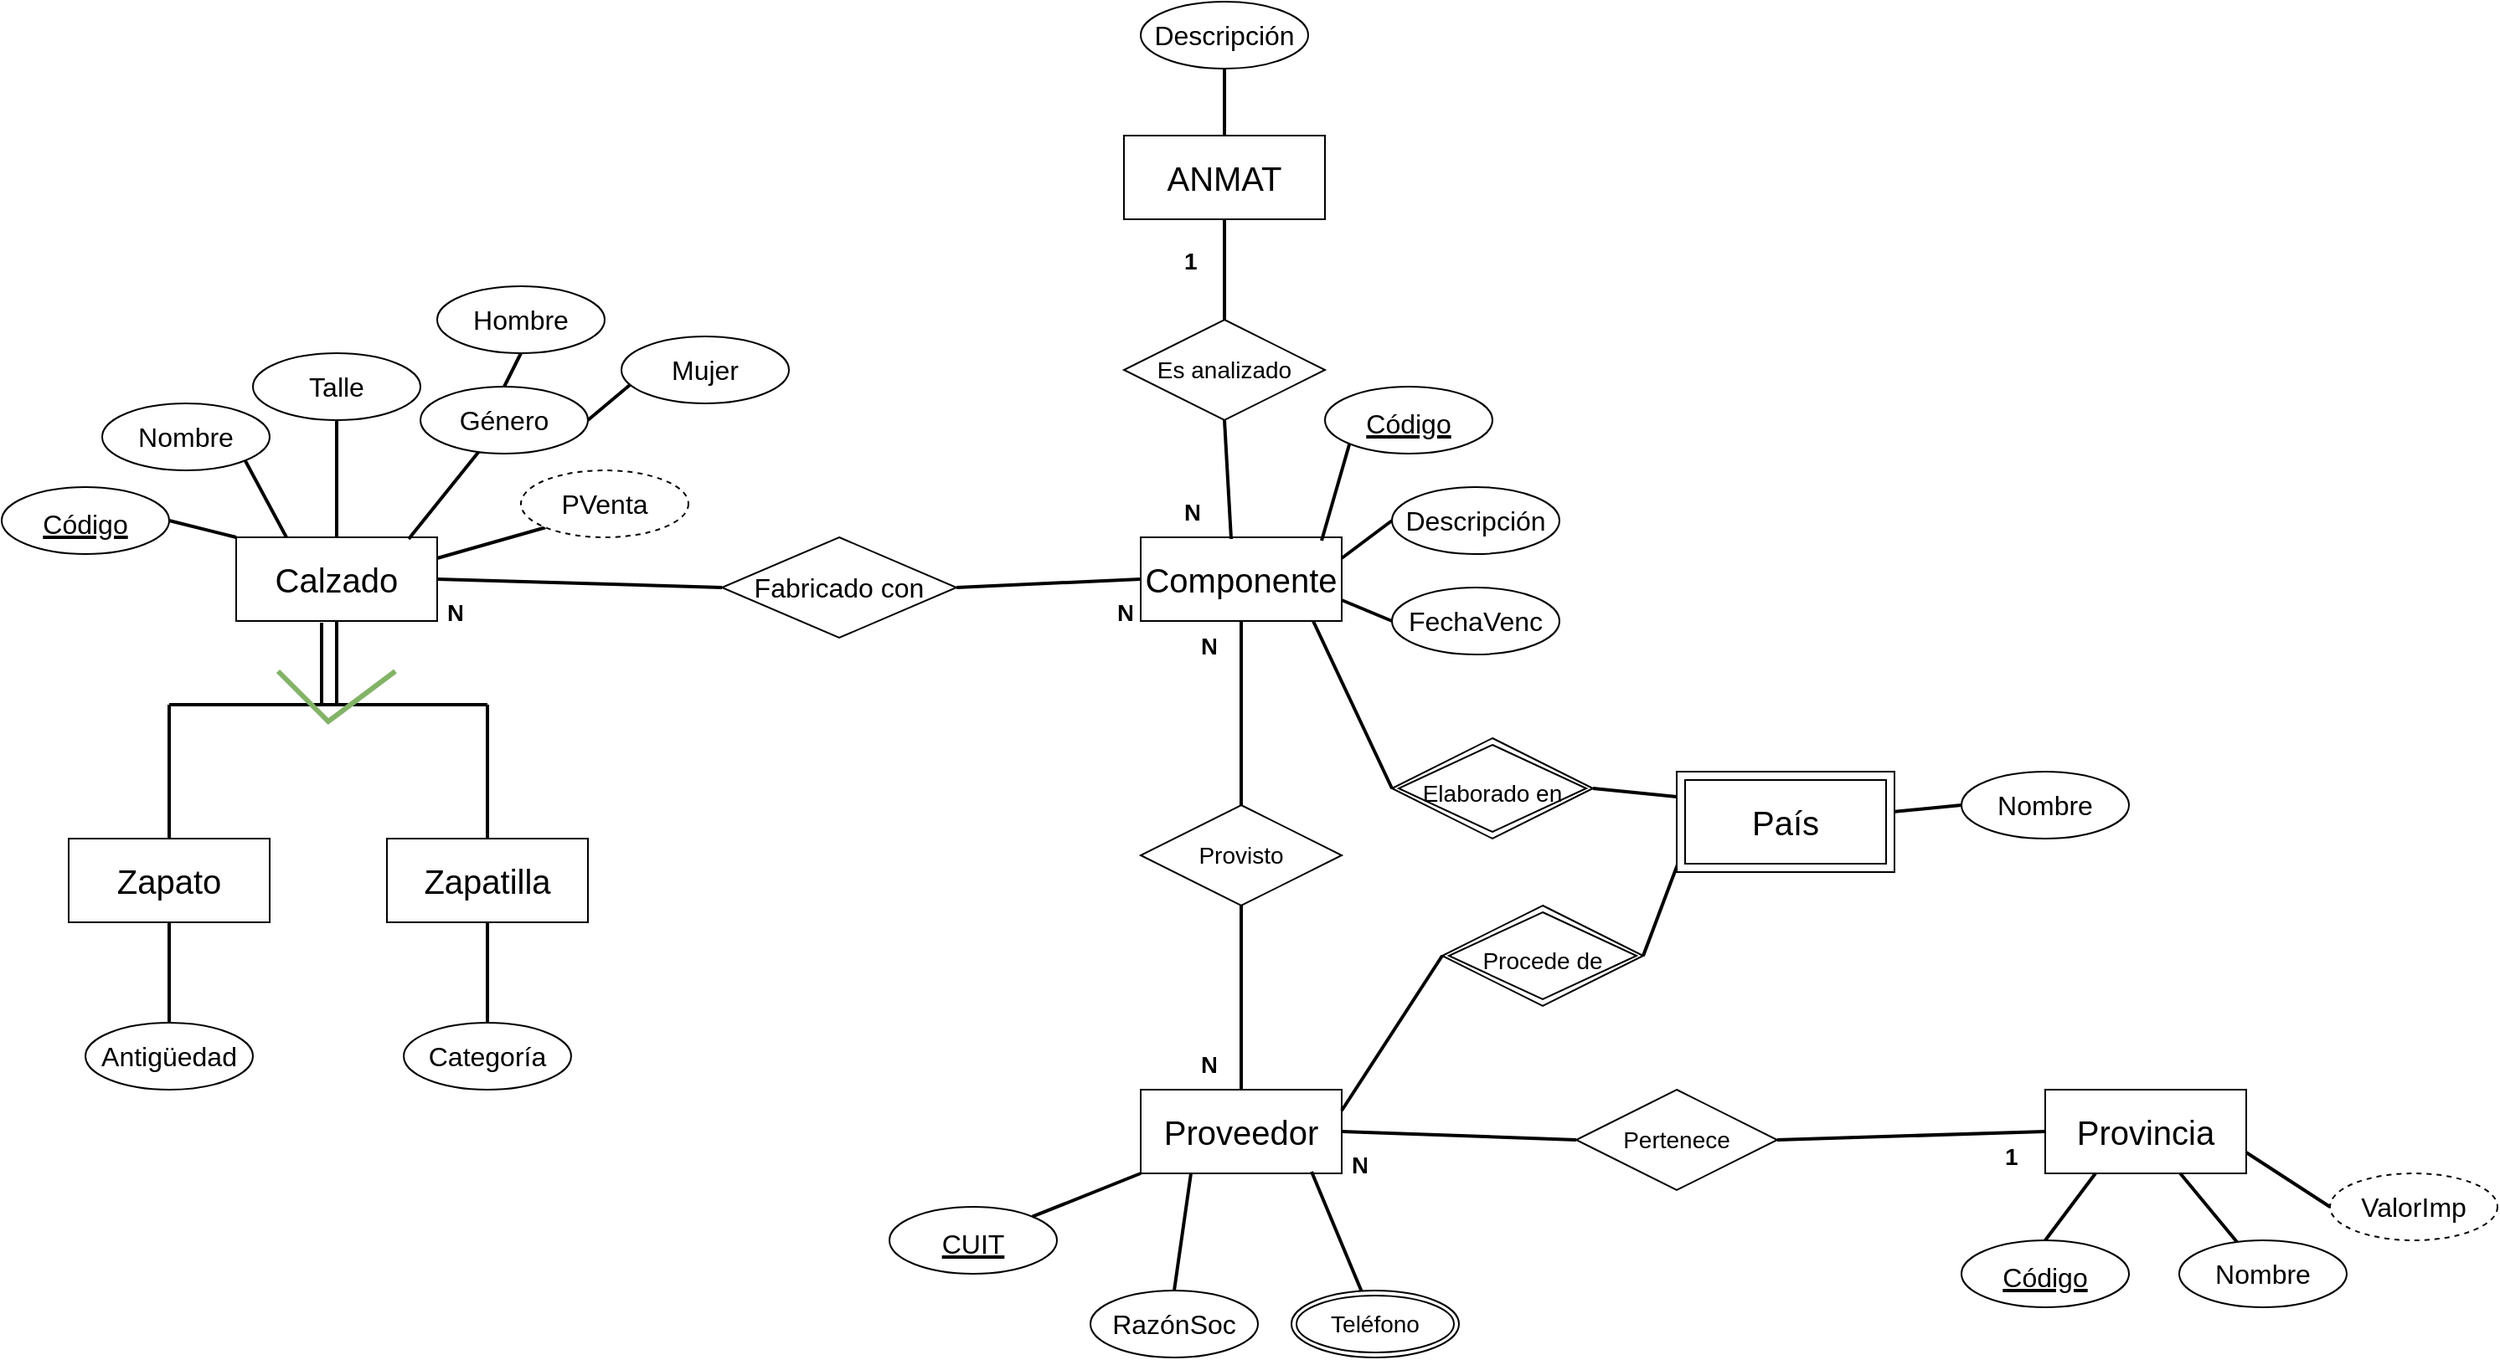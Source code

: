 <mxfile version="20.2.7" type="github">
  <diagram id="R2lEEEUBdFMjLlhIrx00" name="Page-1">
    <mxGraphModel dx="2272" dy="1862" grid="1" gridSize="10" guides="1" tooltips="1" connect="1" arrows="1" fold="1" page="1" pageScale="1" pageWidth="850" pageHeight="1100" math="0" shadow="0" extFonts="Permanent Marker^https://fonts.googleapis.com/css?family=Permanent+Marker">
      <root>
        <mxCell id="0" />
        <mxCell id="1" parent="0" />
        <mxCell id="eAQFiIks2cfKNW8tN4gH-2" value="&lt;font style=&quot;font-size: 20px;&quot;&gt;Calzado&lt;/font&gt;" style="whiteSpace=wrap;html=1;align=center;fontSize=14;" parent="1" vertex="1">
          <mxGeometry x="120" y="180" width="120" height="50" as="geometry" />
        </mxCell>
        <mxCell id="eAQFiIks2cfKNW8tN4gH-4" value="&lt;font style=&quot;font-size: 16px;&quot;&gt;Código&lt;/font&gt;" style="ellipse;whiteSpace=wrap;html=1;align=center;fontStyle=4;fontSize=20;" parent="1" vertex="1">
          <mxGeometry x="-20" y="150" width="100" height="40" as="geometry" />
        </mxCell>
        <mxCell id="eAQFiIks2cfKNW8tN4gH-6" value="Nombre" style="ellipse;whiteSpace=wrap;html=1;align=center;fontSize=16;" parent="1" vertex="1">
          <mxGeometry x="40" y="100" width="100" height="40" as="geometry" />
        </mxCell>
        <mxCell id="eAQFiIks2cfKNW8tN4gH-7" value="Talle" style="ellipse;whiteSpace=wrap;html=1;align=center;fontSize=16;" parent="1" vertex="1">
          <mxGeometry x="130" y="70" width="100" height="40" as="geometry" />
        </mxCell>
        <mxCell id="eAQFiIks2cfKNW8tN4gH-8" value="Género" style="ellipse;whiteSpace=wrap;html=1;align=center;fontSize=16;" parent="1" vertex="1">
          <mxGeometry x="230" y="90" width="100" height="40" as="geometry" />
        </mxCell>
        <mxCell id="eAQFiIks2cfKNW8tN4gH-10" value="Hombre" style="ellipse;whiteSpace=wrap;html=1;align=center;fontSize=16;" parent="1" vertex="1">
          <mxGeometry x="240" y="30" width="100" height="40" as="geometry" />
        </mxCell>
        <mxCell id="eAQFiIks2cfKNW8tN4gH-11" value="Mujer" style="ellipse;whiteSpace=wrap;html=1;align=center;fontSize=16;" parent="1" vertex="1">
          <mxGeometry x="350" y="60" width="100" height="40" as="geometry" />
        </mxCell>
        <mxCell id="eAQFiIks2cfKNW8tN4gH-13" value="" style="endArrow=none;html=1;rounded=0;fontSize=16;exitX=0;exitY=0;exitDx=0;exitDy=0;entryX=1;entryY=0.5;entryDx=0;entryDy=0;strokeWidth=2;" parent="1" source="eAQFiIks2cfKNW8tN4gH-2" target="eAQFiIks2cfKNW8tN4gH-4" edge="1">
          <mxGeometry width="50" height="50" relative="1" as="geometry">
            <mxPoint x="400" y="410" as="sourcePoint" />
            <mxPoint x="450" y="360" as="targetPoint" />
          </mxGeometry>
        </mxCell>
        <mxCell id="eAQFiIks2cfKNW8tN4gH-14" value="" style="endArrow=none;html=1;rounded=0;fontSize=16;exitX=0.25;exitY=0;exitDx=0;exitDy=0;entryX=1;entryY=1;entryDx=0;entryDy=0;strokeWidth=2;" parent="1" source="eAQFiIks2cfKNW8tN4gH-2" target="eAQFiIks2cfKNW8tN4gH-6" edge="1">
          <mxGeometry width="50" height="50" relative="1" as="geometry">
            <mxPoint x="130" y="190" as="sourcePoint" />
            <mxPoint x="90" y="180" as="targetPoint" />
          </mxGeometry>
        </mxCell>
        <mxCell id="eAQFiIks2cfKNW8tN4gH-15" value="" style="endArrow=none;html=1;rounded=0;fontSize=16;strokeWidth=2;exitX=0.5;exitY=0;exitDx=0;exitDy=0;" parent="1" source="eAQFiIks2cfKNW8tN4gH-2" target="eAQFiIks2cfKNW8tN4gH-7" edge="1">
          <mxGeometry width="50" height="50" relative="1" as="geometry">
            <mxPoint x="170" y="170" as="sourcePoint" />
            <mxPoint x="135.355" y="144.142" as="targetPoint" />
          </mxGeometry>
        </mxCell>
        <mxCell id="eAQFiIks2cfKNW8tN4gH-16" value="" style="endArrow=none;html=1;rounded=0;fontSize=16;strokeWidth=2;exitX=0.858;exitY=0.02;exitDx=0;exitDy=0;exitPerimeter=0;" parent="1" source="eAQFiIks2cfKNW8tN4gH-2" target="eAQFiIks2cfKNW8tN4gH-8" edge="1">
          <mxGeometry width="50" height="50" relative="1" as="geometry">
            <mxPoint x="190" y="190" as="sourcePoint" />
            <mxPoint x="190" y="120" as="targetPoint" />
          </mxGeometry>
        </mxCell>
        <mxCell id="eAQFiIks2cfKNW8tN4gH-17" value="" style="endArrow=none;html=1;rounded=0;fontSize=16;strokeWidth=2;exitX=1;exitY=0.25;exitDx=0;exitDy=0;entryX=0;entryY=1;entryDx=0;entryDy=0;" parent="1" source="eAQFiIks2cfKNW8tN4gH-2" target="eAQFiIks2cfKNW8tN4gH-68" edge="1">
          <mxGeometry width="50" height="50" relative="1" as="geometry">
            <mxPoint x="232.96" y="191" as="sourcePoint" />
            <mxPoint x="280" y="170" as="targetPoint" />
          </mxGeometry>
        </mxCell>
        <mxCell id="eAQFiIks2cfKNW8tN4gH-18" value="" style="endArrow=none;html=1;rounded=0;fontSize=16;strokeWidth=2;exitX=0.05;exitY=0.725;exitDx=0;exitDy=0;entryX=1;entryY=0.5;entryDx=0;entryDy=0;exitPerimeter=0;" parent="1" source="eAQFiIks2cfKNW8tN4gH-11" target="eAQFiIks2cfKNW8tN4gH-8" edge="1">
          <mxGeometry width="50" height="50" relative="1" as="geometry">
            <mxPoint x="250" y="202.5" as="sourcePoint" />
            <mxPoint x="290" y="180" as="targetPoint" />
          </mxGeometry>
        </mxCell>
        <mxCell id="eAQFiIks2cfKNW8tN4gH-19" value="" style="endArrow=none;html=1;rounded=0;fontSize=16;strokeWidth=2;exitX=0.5;exitY=0;exitDx=0;exitDy=0;entryX=0.5;entryY=1;entryDx=0;entryDy=0;" parent="1" source="eAQFiIks2cfKNW8tN4gH-8" target="eAQFiIks2cfKNW8tN4gH-10" edge="1">
          <mxGeometry width="50" height="50" relative="1" as="geometry">
            <mxPoint x="365" y="99" as="sourcePoint" />
            <mxPoint x="340" y="130" as="targetPoint" />
          </mxGeometry>
        </mxCell>
        <mxCell id="eAQFiIks2cfKNW8tN4gH-20" value="" style="endArrow=none;html=1;rounded=0;fontSize=16;strokeWidth=2;entryX=0.425;entryY=1.02;entryDx=0;entryDy=0;entryPerimeter=0;" parent="1" target="eAQFiIks2cfKNW8tN4gH-2" edge="1">
          <mxGeometry width="50" height="50" relative="1" as="geometry">
            <mxPoint x="171" y="280" as="sourcePoint" />
            <mxPoint x="450" y="360" as="targetPoint" />
          </mxGeometry>
        </mxCell>
        <mxCell id="eAQFiIks2cfKNW8tN4gH-21" value="" style="endArrow=none;html=1;rounded=0;fontSize=16;strokeWidth=2;entryX=0.5;entryY=1;entryDx=0;entryDy=0;" parent="1" target="eAQFiIks2cfKNW8tN4gH-2" edge="1">
          <mxGeometry width="50" height="50" relative="1" as="geometry">
            <mxPoint x="180" y="280" as="sourcePoint" />
            <mxPoint x="181" y="241" as="targetPoint" />
          </mxGeometry>
        </mxCell>
        <mxCell id="eAQFiIks2cfKNW8tN4gH-22" value="" style="endArrow=none;html=1;rounded=0;fontSize=16;strokeWidth=2;" parent="1" edge="1">
          <mxGeometry width="50" height="50" relative="1" as="geometry">
            <mxPoint x="80" y="280" as="sourcePoint" />
            <mxPoint x="270" y="280" as="targetPoint" />
          </mxGeometry>
        </mxCell>
        <mxCell id="eAQFiIks2cfKNW8tN4gH-23" value="" style="endArrow=none;html=1;rounded=0;fontSize=16;strokeWidth=2;" parent="1" edge="1">
          <mxGeometry width="50" height="50" relative="1" as="geometry">
            <mxPoint x="80" y="360" as="sourcePoint" />
            <mxPoint x="80" y="280" as="targetPoint" />
          </mxGeometry>
        </mxCell>
        <mxCell id="eAQFiIks2cfKNW8tN4gH-24" value="" style="endArrow=none;html=1;rounded=0;fontSize=16;strokeWidth=2;" parent="1" edge="1">
          <mxGeometry width="50" height="50" relative="1" as="geometry">
            <mxPoint x="270" y="360" as="sourcePoint" />
            <mxPoint x="270" y="280" as="targetPoint" />
          </mxGeometry>
        </mxCell>
        <mxCell id="eAQFiIks2cfKNW8tN4gH-28" value="" style="endArrow=none;html=1;rounded=0;fontSize=16;strokeWidth=3;fillColor=#d5e8d4;strokeColor=#82b366;" parent="1" edge="1">
          <mxGeometry width="50" height="50" relative="1" as="geometry">
            <mxPoint x="145" y="260" as="sourcePoint" />
            <mxPoint x="215" y="260" as="targetPoint" />
            <Array as="points">
              <mxPoint x="175" y="290" />
            </Array>
          </mxGeometry>
        </mxCell>
        <mxCell id="eAQFiIks2cfKNW8tN4gH-29" value="&lt;font style=&quot;font-size: 20px;&quot;&gt;Zapato&lt;/font&gt;" style="whiteSpace=wrap;html=1;align=center;fontSize=14;" parent="1" vertex="1">
          <mxGeometry x="20" y="360" width="120" height="50" as="geometry" />
        </mxCell>
        <mxCell id="eAQFiIks2cfKNW8tN4gH-30" value="&lt;font style=&quot;font-size: 20px;&quot;&gt;Zapatilla&lt;/font&gt;" style="whiteSpace=wrap;html=1;align=center;fontSize=14;" parent="1" vertex="1">
          <mxGeometry x="210" y="360" width="120" height="50" as="geometry" />
        </mxCell>
        <mxCell id="eAQFiIks2cfKNW8tN4gH-31" value="Antigüedad" style="ellipse;whiteSpace=wrap;html=1;align=center;fontSize=16;" parent="1" vertex="1">
          <mxGeometry x="30" y="470" width="100" height="40" as="geometry" />
        </mxCell>
        <mxCell id="eAQFiIks2cfKNW8tN4gH-32" value="Categoría" style="ellipse;whiteSpace=wrap;html=1;align=center;fontSize=16;" parent="1" vertex="1">
          <mxGeometry x="220" y="470" width="100" height="40" as="geometry" />
        </mxCell>
        <mxCell id="eAQFiIks2cfKNW8tN4gH-33" value="" style="endArrow=none;html=1;rounded=0;fontSize=16;strokeWidth=2;entryX=0.5;entryY=1;entryDx=0;entryDy=0;" parent="1" source="eAQFiIks2cfKNW8tN4gH-31" target="eAQFiIks2cfKNW8tN4gH-29" edge="1">
          <mxGeometry width="50" height="50" relative="1" as="geometry">
            <mxPoint x="400" y="410" as="sourcePoint" />
            <mxPoint x="450" y="360" as="targetPoint" />
          </mxGeometry>
        </mxCell>
        <mxCell id="eAQFiIks2cfKNW8tN4gH-34" value="" style="endArrow=none;html=1;rounded=0;fontSize=16;strokeWidth=2;entryX=0.5;entryY=1;entryDx=0;entryDy=0;" parent="1" source="eAQFiIks2cfKNW8tN4gH-32" target="eAQFiIks2cfKNW8tN4gH-30" edge="1">
          <mxGeometry width="50" height="50" relative="1" as="geometry">
            <mxPoint x="82.497" y="480.025" as="sourcePoint" />
            <mxPoint x="90" y="420" as="targetPoint" />
          </mxGeometry>
        </mxCell>
        <mxCell id="eAQFiIks2cfKNW8tN4gH-36" value="&lt;span style=&quot;font-size: 20px;&quot;&gt;Componente&lt;/span&gt;" style="whiteSpace=wrap;html=1;align=center;fontSize=14;" parent="1" vertex="1">
          <mxGeometry x="660" y="180" width="120" height="50" as="geometry" />
        </mxCell>
        <mxCell id="eAQFiIks2cfKNW8tN4gH-37" value="&lt;font style=&quot;font-size: 16px;&quot;&gt;Código&lt;/font&gt;" style="ellipse;whiteSpace=wrap;html=1;align=center;fontStyle=4;fontSize=20;" parent="1" vertex="1">
          <mxGeometry x="770" y="90" width="100" height="40" as="geometry" />
        </mxCell>
        <mxCell id="eAQFiIks2cfKNW8tN4gH-38" value="Descripción" style="ellipse;whiteSpace=wrap;html=1;align=center;fontSize=16;" parent="1" vertex="1">
          <mxGeometry x="810" y="150" width="100" height="40" as="geometry" />
        </mxCell>
        <mxCell id="eAQFiIks2cfKNW8tN4gH-39" value="FechaVenc" style="ellipse;whiteSpace=wrap;html=1;align=center;fontSize=16;" parent="1" vertex="1">
          <mxGeometry x="810" y="210" width="100" height="40" as="geometry" />
        </mxCell>
        <mxCell id="eAQFiIks2cfKNW8tN4gH-40" value="" style="endArrow=none;html=1;rounded=0;fontSize=16;strokeWidth=2;exitX=1;exitY=0.25;exitDx=0;exitDy=0;entryX=0;entryY=0.5;entryDx=0;entryDy=0;" parent="1" source="eAQFiIks2cfKNW8tN4gH-36" target="eAQFiIks2cfKNW8tN4gH-38" edge="1">
          <mxGeometry width="50" height="50" relative="1" as="geometry">
            <mxPoint x="770" y="230" as="sourcePoint" />
            <mxPoint x="820" y="180" as="targetPoint" />
          </mxGeometry>
        </mxCell>
        <mxCell id="eAQFiIks2cfKNW8tN4gH-41" value="" style="endArrow=none;html=1;rounded=0;fontSize=16;strokeWidth=2;exitX=0.9;exitY=0.04;exitDx=0;exitDy=0;entryX=0;entryY=1;entryDx=0;entryDy=0;exitPerimeter=0;" parent="1" source="eAQFiIks2cfKNW8tN4gH-36" target="eAQFiIks2cfKNW8tN4gH-37" edge="1">
          <mxGeometry width="50" height="50" relative="1" as="geometry">
            <mxPoint x="770" y="180" as="sourcePoint" />
            <mxPoint x="800" y="157.5" as="targetPoint" />
          </mxGeometry>
        </mxCell>
        <mxCell id="eAQFiIks2cfKNW8tN4gH-42" value="" style="endArrow=none;html=1;rounded=0;fontSize=16;strokeWidth=2;exitX=1;exitY=0.75;exitDx=0;exitDy=0;entryX=0;entryY=0.5;entryDx=0;entryDy=0;" parent="1" source="eAQFiIks2cfKNW8tN4gH-36" target="eAQFiIks2cfKNW8tN4gH-39" edge="1">
          <mxGeometry width="50" height="50" relative="1" as="geometry">
            <mxPoint x="790" y="202.5" as="sourcePoint" />
            <mxPoint x="820" y="180" as="targetPoint" />
          </mxGeometry>
        </mxCell>
        <mxCell id="eAQFiIks2cfKNW8tN4gH-43" value="Fabricado con" style="shape=rhombus;perimeter=rhombusPerimeter;whiteSpace=wrap;html=1;align=center;fontSize=16;" parent="1" vertex="1">
          <mxGeometry x="410" y="180" width="140" height="60" as="geometry" />
        </mxCell>
        <mxCell id="eAQFiIks2cfKNW8tN4gH-47" value="" style="endArrow=none;html=1;rounded=0;fontSize=16;strokeWidth=2;entryX=0;entryY=0.5;entryDx=0;entryDy=0;exitX=1;exitY=0.5;exitDx=0;exitDy=0;" parent="1" source="eAQFiIks2cfKNW8tN4gH-2" target="eAQFiIks2cfKNW8tN4gH-43" edge="1">
          <mxGeometry width="50" height="50" relative="1" as="geometry">
            <mxPoint x="240" y="250" as="sourcePoint" />
            <mxPoint x="290" y="200" as="targetPoint" />
          </mxGeometry>
        </mxCell>
        <mxCell id="eAQFiIks2cfKNW8tN4gH-48" value="" style="endArrow=none;html=1;rounded=0;fontSize=16;strokeWidth=2;entryX=0;entryY=0.5;entryDx=0;entryDy=0;exitX=1;exitY=0.5;exitDx=0;exitDy=0;" parent="1" source="eAQFiIks2cfKNW8tN4gH-43" target="eAQFiIks2cfKNW8tN4gH-36" edge="1">
          <mxGeometry width="50" height="50" relative="1" as="geometry">
            <mxPoint x="550" y="210" as="sourcePoint" />
            <mxPoint x="720" y="215" as="targetPoint" />
          </mxGeometry>
        </mxCell>
        <mxCell id="eAQFiIks2cfKNW8tN4gH-49" value="N" style="text;strokeColor=none;fillColor=none;spacingLeft=4;spacingRight=4;overflow=hidden;rotatable=0;points=[[0,0.5],[1,0.5]];portConstraint=eastwest;fontSize=14;fontStyle=1" parent="1" vertex="1">
          <mxGeometry x="240" y="210" width="20" height="30" as="geometry" />
        </mxCell>
        <mxCell id="eAQFiIks2cfKNW8tN4gH-50" value="N" style="text;strokeColor=none;fillColor=none;spacingLeft=4;spacingRight=4;overflow=hidden;rotatable=0;points=[[0,0.5],[1,0.5]];portConstraint=eastwest;fontSize=14;fontStyle=1" parent="1" vertex="1">
          <mxGeometry x="640" y="210" width="20" height="30" as="geometry" />
        </mxCell>
        <mxCell id="eAQFiIks2cfKNW8tN4gH-51" value="&lt;span style=&quot;font-size: 20px;&quot;&gt;Proveedor&lt;/span&gt;" style="whiteSpace=wrap;html=1;align=center;fontSize=14;" parent="1" vertex="1">
          <mxGeometry x="660" y="510" width="120" height="50" as="geometry" />
        </mxCell>
        <mxCell id="eAQFiIks2cfKNW8tN4gH-52" value="&lt;span style=&quot;font-size: 20px;&quot;&gt;Provincia&lt;/span&gt;" style="whiteSpace=wrap;html=1;align=center;fontSize=14;" parent="1" vertex="1">
          <mxGeometry x="1200" y="510" width="120" height="50" as="geometry" />
        </mxCell>
        <mxCell id="eAQFiIks2cfKNW8tN4gH-54" value="&lt;span style=&quot;font-size: 20px;&quot;&gt;ANMAT&lt;/span&gt;" style="whiteSpace=wrap;html=1;align=center;fontSize=14;" parent="1" vertex="1">
          <mxGeometry x="650" y="-60" width="120" height="50" as="geometry" />
        </mxCell>
        <mxCell id="eAQFiIks2cfKNW8tN4gH-57" value="Descripción" style="ellipse;whiteSpace=wrap;html=1;align=center;fontSize=16;" parent="1" vertex="1">
          <mxGeometry x="660" y="-140" width="100" height="40" as="geometry" />
        </mxCell>
        <mxCell id="eAQFiIks2cfKNW8tN4gH-58" value="Nombre" style="ellipse;whiteSpace=wrap;html=1;align=center;fontSize=16;" parent="1" vertex="1">
          <mxGeometry x="1150" y="320" width="100" height="40" as="geometry" />
        </mxCell>
        <mxCell id="eAQFiIks2cfKNW8tN4gH-60" value="RazónSoc" style="ellipse;whiteSpace=wrap;html=1;align=center;fontSize=16;" parent="1" vertex="1">
          <mxGeometry x="630" y="630" width="100" height="40" as="geometry" />
        </mxCell>
        <mxCell id="eAQFiIks2cfKNW8tN4gH-61" value="&lt;font style=&quot;font-size: 16px;&quot;&gt;CUIT&lt;/font&gt;" style="ellipse;whiteSpace=wrap;html=1;align=center;fontStyle=4;fontSize=20;" parent="1" vertex="1">
          <mxGeometry x="510" y="580" width="100" height="40" as="geometry" />
        </mxCell>
        <mxCell id="eAQFiIks2cfKNW8tN4gH-63" value="Teléfono" style="ellipse;shape=doubleEllipse;margin=3;whiteSpace=wrap;html=1;align=center;fontSize=14;" parent="1" vertex="1">
          <mxGeometry x="750" y="630" width="100" height="40" as="geometry" />
        </mxCell>
        <mxCell id="eAQFiIks2cfKNW8tN4gH-64" value="&lt;font style=&quot;font-size: 16px;&quot;&gt;Código&lt;/font&gt;" style="ellipse;whiteSpace=wrap;html=1;align=center;fontStyle=4;fontSize=20;" parent="1" vertex="1">
          <mxGeometry x="1150" y="600" width="100" height="40" as="geometry" />
        </mxCell>
        <mxCell id="eAQFiIks2cfKNW8tN4gH-65" value="Nombre" style="ellipse;whiteSpace=wrap;html=1;align=center;fontSize=16;" parent="1" vertex="1">
          <mxGeometry x="1280" y="600" width="100" height="40" as="geometry" />
        </mxCell>
        <mxCell id="eAQFiIks2cfKNW8tN4gH-67" value="&lt;span style=&quot;font-size: 16px;&quot;&gt;ValorImp&lt;/span&gt;" style="ellipse;whiteSpace=wrap;html=1;align=center;dashed=1;fontSize=14;" parent="1" vertex="1">
          <mxGeometry x="1370" y="560" width="100" height="40" as="geometry" />
        </mxCell>
        <mxCell id="eAQFiIks2cfKNW8tN4gH-68" value="&lt;span style=&quot;font-size: 16px;&quot;&gt;PVenta&lt;/span&gt;" style="ellipse;whiteSpace=wrap;html=1;align=center;dashed=1;fontSize=14;" parent="1" vertex="1">
          <mxGeometry x="290" y="140" width="100" height="40" as="geometry" />
        </mxCell>
        <mxCell id="eAQFiIks2cfKNW8tN4gH-69" value="Provisto" style="shape=rhombus;perimeter=rhombusPerimeter;whiteSpace=wrap;html=1;align=center;fontSize=14;" parent="1" vertex="1">
          <mxGeometry x="660" y="340" width="120" height="60" as="geometry" />
        </mxCell>
        <mxCell id="eAQFiIks2cfKNW8tN4gH-70" value="" style="endArrow=none;html=1;rounded=0;fontSize=14;strokeWidth=2;entryX=0.5;entryY=1;entryDx=0;entryDy=0;exitX=0.5;exitY=0;exitDx=0;exitDy=0;" parent="1" source="eAQFiIks2cfKNW8tN4gH-69" target="eAQFiIks2cfKNW8tN4gH-36" edge="1">
          <mxGeometry width="50" height="50" relative="1" as="geometry">
            <mxPoint x="700" y="330" as="sourcePoint" />
            <mxPoint x="750" y="280" as="targetPoint" />
          </mxGeometry>
        </mxCell>
        <mxCell id="eAQFiIks2cfKNW8tN4gH-72" value="" style="endArrow=none;html=1;rounded=0;fontSize=14;strokeWidth=2;exitX=0.5;exitY=1;exitDx=0;exitDy=0;" parent="1" source="eAQFiIks2cfKNW8tN4gH-69" target="eAQFiIks2cfKNW8tN4gH-51" edge="1">
          <mxGeometry width="50" height="50" relative="1" as="geometry">
            <mxPoint x="720" y="350" as="sourcePoint" />
            <mxPoint x="730" y="240" as="targetPoint" />
          </mxGeometry>
        </mxCell>
        <mxCell id="eAQFiIks2cfKNW8tN4gH-73" value="Pertenece" style="shape=rhombus;perimeter=rhombusPerimeter;whiteSpace=wrap;html=1;align=center;fontSize=14;" parent="1" vertex="1">
          <mxGeometry x="920" y="510" width="120" height="60" as="geometry" />
        </mxCell>
        <mxCell id="eAQFiIks2cfKNW8tN4gH-74" value="" style="endArrow=none;html=1;rounded=0;fontSize=14;strokeWidth=2;exitX=1;exitY=0.5;exitDx=0;exitDy=0;entryX=0;entryY=0.5;entryDx=0;entryDy=0;" parent="1" source="eAQFiIks2cfKNW8tN4gH-51" target="eAQFiIks2cfKNW8tN4gH-73" edge="1">
          <mxGeometry width="50" height="50" relative="1" as="geometry">
            <mxPoint x="830" y="550" as="sourcePoint" />
            <mxPoint x="880" y="500" as="targetPoint" />
          </mxGeometry>
        </mxCell>
        <mxCell id="eAQFiIks2cfKNW8tN4gH-75" value="" style="endArrow=none;html=1;rounded=0;fontSize=14;strokeWidth=2;exitX=1;exitY=0.5;exitDx=0;exitDy=0;entryX=0;entryY=0.5;entryDx=0;entryDy=0;" parent="1" source="eAQFiIks2cfKNW8tN4gH-73" target="eAQFiIks2cfKNW8tN4gH-52" edge="1">
          <mxGeometry width="50" height="50" relative="1" as="geometry">
            <mxPoint x="790" y="525" as="sourcePoint" />
            <mxPoint x="970" y="530" as="targetPoint" />
          </mxGeometry>
        </mxCell>
        <mxCell id="eAQFiIks2cfKNW8tN4gH-76" value="" style="endArrow=none;html=1;rounded=0;fontSize=14;strokeWidth=2;exitX=1;exitY=0;exitDx=0;exitDy=0;entryX=0;entryY=1;entryDx=0;entryDy=0;" parent="1" source="eAQFiIks2cfKNW8tN4gH-61" target="eAQFiIks2cfKNW8tN4gH-51" edge="1">
          <mxGeometry width="50" height="50" relative="1" as="geometry">
            <mxPoint x="630" y="630" as="sourcePoint" />
            <mxPoint x="680" y="580" as="targetPoint" />
          </mxGeometry>
        </mxCell>
        <mxCell id="eAQFiIks2cfKNW8tN4gH-77" value="" style="endArrow=none;html=1;rounded=0;fontSize=14;strokeWidth=2;exitX=0.5;exitY=0;exitDx=0;exitDy=0;entryX=0.25;entryY=1;entryDx=0;entryDy=0;" parent="1" source="eAQFiIks2cfKNW8tN4gH-60" target="eAQFiIks2cfKNW8tN4gH-51" edge="1">
          <mxGeometry width="50" height="50" relative="1" as="geometry">
            <mxPoint x="625.355" y="625.858" as="sourcePoint" />
            <mxPoint x="650" y="590" as="targetPoint" />
          </mxGeometry>
        </mxCell>
        <mxCell id="eAQFiIks2cfKNW8tN4gH-78" value="" style="endArrow=none;html=1;rounded=0;fontSize=14;strokeWidth=2;entryX=0.85;entryY=0.98;entryDx=0;entryDy=0;entryPerimeter=0;" parent="1" source="eAQFiIks2cfKNW8tN4gH-63" target="eAQFiIks2cfKNW8tN4gH-51" edge="1">
          <mxGeometry width="50" height="50" relative="1" as="geometry">
            <mxPoint x="690" y="640" as="sourcePoint" />
            <mxPoint x="680" y="590" as="targetPoint" />
          </mxGeometry>
        </mxCell>
        <mxCell id="eAQFiIks2cfKNW8tN4gH-79" value="" style="endArrow=none;html=1;rounded=0;fontSize=14;strokeWidth=2;exitX=0.5;exitY=0;exitDx=0;exitDy=0;entryX=0.25;entryY=1;entryDx=0;entryDy=0;" parent="1" source="eAQFiIks2cfKNW8tN4gH-64" target="eAQFiIks2cfKNW8tN4gH-52" edge="1">
          <mxGeometry width="50" height="50" relative="1" as="geometry">
            <mxPoint x="720" y="610" as="sourcePoint" />
            <mxPoint x="710" y="560" as="targetPoint" />
          </mxGeometry>
        </mxCell>
        <mxCell id="eAQFiIks2cfKNW8tN4gH-80" value="" style="endArrow=none;html=1;rounded=0;fontSize=14;strokeWidth=2;" parent="1" source="eAQFiIks2cfKNW8tN4gH-65" target="eAQFiIks2cfKNW8tN4gH-52" edge="1">
          <mxGeometry width="50" height="50" relative="1" as="geometry">
            <mxPoint x="1280" y="580" as="sourcePoint" />
            <mxPoint x="1290" y="550" as="targetPoint" />
          </mxGeometry>
        </mxCell>
        <mxCell id="eAQFiIks2cfKNW8tN4gH-81" value="" style="endArrow=none;html=1;rounded=0;fontSize=14;strokeWidth=2;entryX=1;entryY=0.75;entryDx=0;entryDy=0;exitX=0;exitY=0.5;exitDx=0;exitDy=0;" parent="1" source="eAQFiIks2cfKNW8tN4gH-67" target="eAQFiIks2cfKNW8tN4gH-52" edge="1">
          <mxGeometry width="50" height="50" relative="1" as="geometry">
            <mxPoint x="1380.482" y="581.587" as="sourcePoint" />
            <mxPoint x="1346.667" y="550" as="targetPoint" />
          </mxGeometry>
        </mxCell>
        <mxCell id="eAQFiIks2cfKNW8tN4gH-84" value="" style="endArrow=none;html=1;rounded=0;fontSize=16;strokeWidth=2;exitX=0.858;exitY=1;exitDx=0;exitDy=0;entryX=0;entryY=0.5;entryDx=0;entryDy=0;exitPerimeter=0;" parent="1" source="eAQFiIks2cfKNW8tN4gH-36" target="Ua4XG6Zfxlq0dtRtHri0-2" edge="1">
          <mxGeometry width="50" height="50" relative="1" as="geometry">
            <mxPoint x="790" y="227.5" as="sourcePoint" />
            <mxPoint x="810" y="330" as="targetPoint" />
          </mxGeometry>
        </mxCell>
        <mxCell id="eAQFiIks2cfKNW8tN4gH-85" value="" style="endArrow=none;html=1;rounded=0;fontSize=16;strokeWidth=2;exitX=0;exitY=0.25;exitDx=0;exitDy=0;entryX=1;entryY=0.5;entryDx=0;entryDy=0;" parent="1" source="Ua4XG6Zfxlq0dtRtHri0-1" target="Ua4XG6Zfxlq0dtRtHri0-2" edge="1">
          <mxGeometry width="50" height="50" relative="1" as="geometry">
            <mxPoint x="980" y="340" as="sourcePoint" />
            <mxPoint x="910" y="330" as="targetPoint" />
          </mxGeometry>
        </mxCell>
        <mxCell id="eAQFiIks2cfKNW8tN4gH-86" value="" style="endArrow=none;html=1;rounded=0;fontSize=16;strokeWidth=2;exitX=1;exitY=0.25;exitDx=0;exitDy=0;entryX=0;entryY=0.5;entryDx=0;entryDy=0;" parent="1" source="eAQFiIks2cfKNW8tN4gH-51" target="Ua4XG6Zfxlq0dtRtHri0-3" edge="1">
          <mxGeometry width="50" height="50" relative="1" as="geometry">
            <mxPoint x="782.96" y="250" as="sourcePoint" />
            <mxPoint x="840" y="430" as="targetPoint" />
          </mxGeometry>
        </mxCell>
        <mxCell id="eAQFiIks2cfKNW8tN4gH-87" value="" style="endArrow=none;html=1;rounded=0;fontSize=16;strokeWidth=2;exitX=0.008;exitY=0.9;exitDx=0;exitDy=0;entryX=1;entryY=0.5;entryDx=0;entryDy=0;exitPerimeter=0;" parent="1" source="Ua4XG6Zfxlq0dtRtHri0-1" target="Ua4XG6Zfxlq0dtRtHri0-3" edge="1">
          <mxGeometry width="50" height="50" relative="1" as="geometry">
            <mxPoint x="980" y="365" as="sourcePoint" />
            <mxPoint x="940" y="430" as="targetPoint" />
          </mxGeometry>
        </mxCell>
        <mxCell id="eAQFiIks2cfKNW8tN4gH-88" value="" style="endArrow=none;html=1;rounded=0;fontSize=16;strokeWidth=2;exitX=0;exitY=0.5;exitDx=0;exitDy=0;entryX=0.992;entryY=0.4;entryDx=0;entryDy=0;entryPerimeter=0;" parent="1" source="eAQFiIks2cfKNW8tN4gH-58" target="Ua4XG6Zfxlq0dtRtHri0-1" edge="1">
          <mxGeometry width="50" height="50" relative="1" as="geometry">
            <mxPoint x="1030" y="345" as="sourcePoint" />
            <mxPoint x="1100" y="340" as="targetPoint" />
          </mxGeometry>
        </mxCell>
        <mxCell id="eAQFiIks2cfKNW8tN4gH-90" value="" style="endArrow=none;html=1;rounded=0;fontSize=14;strokeWidth=2;entryX=0.5;entryY=1;entryDx=0;entryDy=0;exitX=0.5;exitY=0;exitDx=0;exitDy=0;" parent="1" source="eAQFiIks2cfKNW8tN4gH-54" target="eAQFiIks2cfKNW8tN4gH-57" edge="1">
          <mxGeometry width="50" height="50" relative="1" as="geometry">
            <mxPoint x="700" y="-30" as="sourcePoint" />
            <mxPoint x="750" y="-80" as="targetPoint" />
          </mxGeometry>
        </mxCell>
        <mxCell id="eAQFiIks2cfKNW8tN4gH-91" value="N" style="text;strokeColor=none;fillColor=none;spacingLeft=4;spacingRight=4;overflow=hidden;rotatable=0;points=[[0,0.5],[1,0.5]];portConstraint=eastwest;fontSize=14;fontStyle=1" parent="1" vertex="1">
          <mxGeometry x="680" y="150" width="20" height="30" as="geometry" />
        </mxCell>
        <mxCell id="eAQFiIks2cfKNW8tN4gH-92" value="1" style="text;strokeColor=none;fillColor=none;spacingLeft=4;spacingRight=4;overflow=hidden;rotatable=0;points=[[0,0.5],[1,0.5]];portConstraint=eastwest;fontSize=14;fontStyle=1" parent="1" vertex="1">
          <mxGeometry x="680" width="20" height="30" as="geometry" />
        </mxCell>
        <mxCell id="eAQFiIks2cfKNW8tN4gH-93" value="Es analizado" style="shape=rhombus;perimeter=rhombusPerimeter;whiteSpace=wrap;html=1;align=center;fontSize=14;" parent="1" vertex="1">
          <mxGeometry x="650" y="50" width="120" height="60" as="geometry" />
        </mxCell>
        <mxCell id="eAQFiIks2cfKNW8tN4gH-94" value="" style="endArrow=none;html=1;rounded=0;fontSize=14;strokeWidth=2;exitX=0.45;exitY=0.02;exitDx=0;exitDy=0;exitPerimeter=0;entryX=0.5;entryY=1;entryDx=0;entryDy=0;" parent="1" source="eAQFiIks2cfKNW8tN4gH-36" target="eAQFiIks2cfKNW8tN4gH-93" edge="1">
          <mxGeometry width="50" height="50" relative="1" as="geometry">
            <mxPoint x="690" y="180" as="sourcePoint" />
            <mxPoint x="740" y="130" as="targetPoint" />
          </mxGeometry>
        </mxCell>
        <mxCell id="eAQFiIks2cfKNW8tN4gH-95" value="" style="endArrow=none;html=1;rounded=0;fontSize=14;strokeWidth=2;exitX=0.5;exitY=1;exitDx=0;exitDy=0;entryX=0.5;entryY=0;entryDx=0;entryDy=0;" parent="1" source="eAQFiIks2cfKNW8tN4gH-54" target="eAQFiIks2cfKNW8tN4gH-93" edge="1">
          <mxGeometry width="50" height="50" relative="1" as="geometry">
            <mxPoint x="724" y="191" as="sourcePoint" />
            <mxPoint x="720" y="120" as="targetPoint" />
          </mxGeometry>
        </mxCell>
        <mxCell id="eAQFiIks2cfKNW8tN4gH-96" value="N" style="text;strokeColor=none;fillColor=none;spacingLeft=4;spacingRight=4;overflow=hidden;rotatable=0;points=[[0,0.5],[1,0.5]];portConstraint=eastwest;fontSize=14;fontStyle=1" parent="1" vertex="1">
          <mxGeometry x="690" y="230" width="20" height="30" as="geometry" />
        </mxCell>
        <mxCell id="eAQFiIks2cfKNW8tN4gH-97" value="N" style="text;strokeColor=none;fillColor=none;spacingLeft=4;spacingRight=4;overflow=hidden;rotatable=0;points=[[0,0.5],[1,0.5]];portConstraint=eastwest;fontSize=14;fontStyle=1" parent="1" vertex="1">
          <mxGeometry x="690" y="480" width="20" height="30" as="geometry" />
        </mxCell>
        <mxCell id="eAQFiIks2cfKNW8tN4gH-98" value="N" style="text;strokeColor=none;fillColor=none;spacingLeft=4;spacingRight=4;overflow=hidden;rotatable=0;points=[[0,0.5],[1,0.5]];portConstraint=eastwest;fontSize=14;fontStyle=1" parent="1" vertex="1">
          <mxGeometry x="780" y="540" width="20" height="30" as="geometry" />
        </mxCell>
        <mxCell id="eAQFiIks2cfKNW8tN4gH-99" value="1" style="text;strokeColor=none;fillColor=none;spacingLeft=4;spacingRight=4;overflow=hidden;rotatable=0;points=[[0,0.5],[1,0.5]];portConstraint=eastwest;fontSize=14;fontStyle=1" parent="1" vertex="1">
          <mxGeometry x="1170" y="535" width="20" height="30" as="geometry" />
        </mxCell>
        <mxCell id="Ua4XG6Zfxlq0dtRtHri0-1" value="&lt;font style=&quot;font-size: 20px;&quot;&gt;País&lt;/font&gt;" style="shape=ext;margin=3;double=1;whiteSpace=wrap;html=1;align=center;" vertex="1" parent="1">
          <mxGeometry x="980" y="320" width="130" height="60" as="geometry" />
        </mxCell>
        <mxCell id="Ua4XG6Zfxlq0dtRtHri0-2" value="&lt;font style=&quot;font-size: 14px;&quot;&gt;Elaborado en&lt;/font&gt;" style="shape=rhombus;double=1;perimeter=rhombusPerimeter;whiteSpace=wrap;html=1;align=center;fontSize=20;" vertex="1" parent="1">
          <mxGeometry x="810" y="300" width="120" height="60" as="geometry" />
        </mxCell>
        <mxCell id="Ua4XG6Zfxlq0dtRtHri0-3" value="&lt;font style=&quot;font-size: 14px;&quot;&gt;Procede de&lt;/font&gt;" style="shape=rhombus;double=1;perimeter=rhombusPerimeter;whiteSpace=wrap;html=1;align=center;fontSize=20;" vertex="1" parent="1">
          <mxGeometry x="840" y="400" width="120" height="60" as="geometry" />
        </mxCell>
      </root>
    </mxGraphModel>
  </diagram>
</mxfile>
